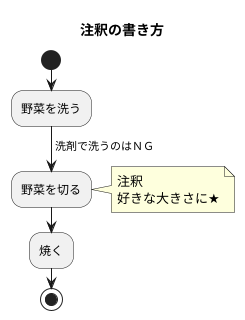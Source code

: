 @startuml 注釈
title 注釈の書き方
    start
    :野菜を洗う;
    -> 洗剤で洗うのはＮＧ;
    :野菜を切る;
    note right
    注釈
    好きな大きさに★
    end note
    :焼く;
    stop
@enduml